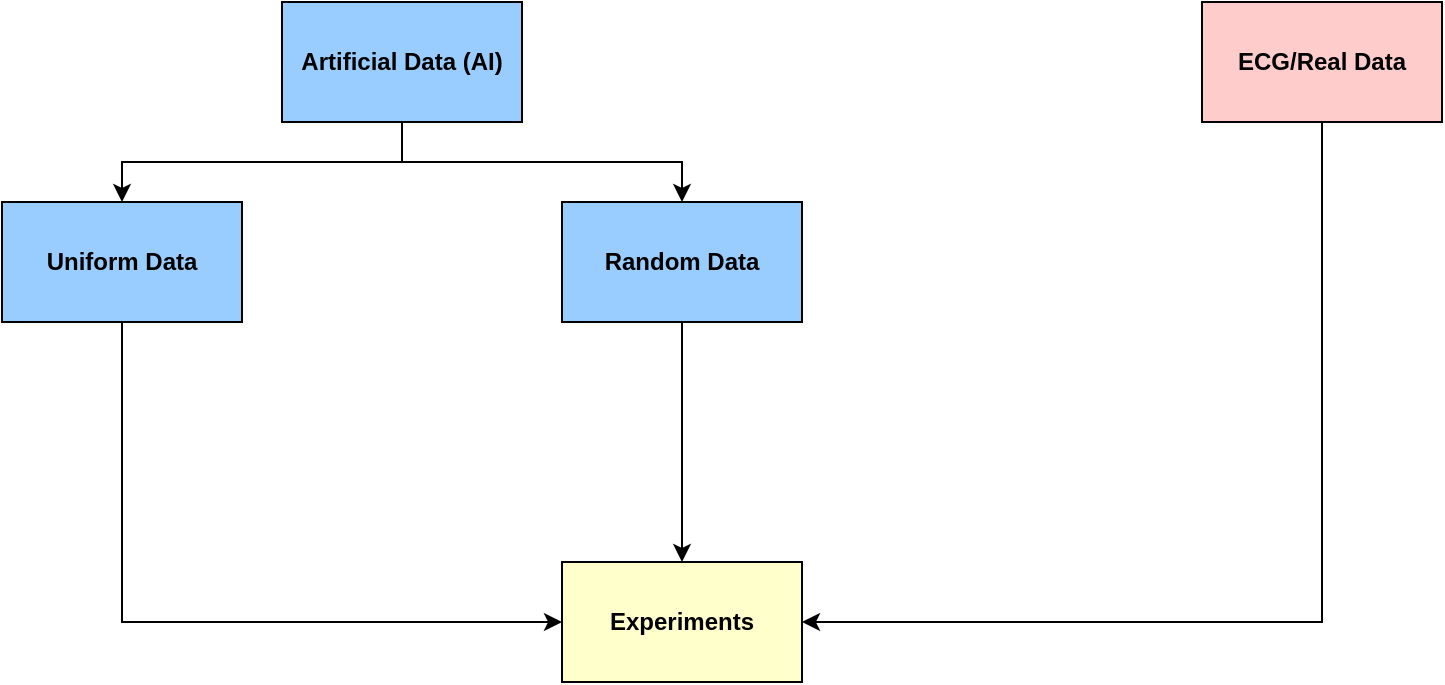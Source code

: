 <mxfile version="21.3.8" type="device">
  <diagram name="Seite-1" id="Xp8cTXImOdVrtvGnLiQm">
    <mxGraphModel dx="2501" dy="774" grid="1" gridSize="10" guides="1" tooltips="1" connect="1" arrows="1" fold="1" page="1" pageScale="1" pageWidth="827" pageHeight="1169" math="0" shadow="0">
      <root>
        <mxCell id="0" />
        <mxCell id="1" parent="0" />
        <mxCell id="5WLFrvUhtXnUvOnXGgW4-5" style="edgeStyle=orthogonalEdgeStyle;rounded=0;orthogonalLoop=1;jettySize=auto;html=1;exitX=0.5;exitY=1;exitDx=0;exitDy=0;entryX=0.5;entryY=0;entryDx=0;entryDy=0;" parent="1" source="5WLFrvUhtXnUvOnXGgW4-1" target="5WLFrvUhtXnUvOnXGgW4-3" edge="1">
          <mxGeometry relative="1" as="geometry" />
        </mxCell>
        <mxCell id="5WLFrvUhtXnUvOnXGgW4-6" style="edgeStyle=orthogonalEdgeStyle;rounded=0;orthogonalLoop=1;jettySize=auto;html=1;exitX=0.5;exitY=1;exitDx=0;exitDy=0;entryX=0.5;entryY=0;entryDx=0;entryDy=0;" parent="1" source="5WLFrvUhtXnUvOnXGgW4-1" target="5WLFrvUhtXnUvOnXGgW4-4" edge="1">
          <mxGeometry relative="1" as="geometry" />
        </mxCell>
        <mxCell id="5WLFrvUhtXnUvOnXGgW4-1" value="&lt;b&gt;Artificial Data (AI)&lt;br&gt;&lt;/b&gt;" style="rounded=0;whiteSpace=wrap;html=1;fillColor=#99CCFF;" parent="1" vertex="1">
          <mxGeometry x="-70" y="180" width="120" height="60" as="geometry" />
        </mxCell>
        <mxCell id="5WLFrvUhtXnUvOnXGgW4-10" style="edgeStyle=orthogonalEdgeStyle;rounded=0;orthogonalLoop=1;jettySize=auto;html=1;exitX=0.5;exitY=1;exitDx=0;exitDy=0;entryX=1;entryY=0.5;entryDx=0;entryDy=0;" parent="1" source="5WLFrvUhtXnUvOnXGgW4-2" target="5WLFrvUhtXnUvOnXGgW4-7" edge="1">
          <mxGeometry relative="1" as="geometry" />
        </mxCell>
        <mxCell id="5WLFrvUhtXnUvOnXGgW4-2" value="&lt;b&gt;ECG/Real Data &lt;br&gt;&lt;/b&gt;" style="rounded=0;whiteSpace=wrap;html=1;fillColor=#FFCCCC;" parent="1" vertex="1">
          <mxGeometry x="390" y="180" width="120" height="60" as="geometry" />
        </mxCell>
        <mxCell id="5WLFrvUhtXnUvOnXGgW4-9" style="edgeStyle=orthogonalEdgeStyle;rounded=0;orthogonalLoop=1;jettySize=auto;html=1;exitX=0.5;exitY=1;exitDx=0;exitDy=0;entryX=0;entryY=0.5;entryDx=0;entryDy=0;" parent="1" source="5WLFrvUhtXnUvOnXGgW4-3" target="5WLFrvUhtXnUvOnXGgW4-7" edge="1">
          <mxGeometry relative="1" as="geometry" />
        </mxCell>
        <mxCell id="5WLFrvUhtXnUvOnXGgW4-3" value="&lt;b&gt;Uniform Data&lt;/b&gt;" style="rounded=0;whiteSpace=wrap;html=1;fillColor=#99CCFF;" parent="1" vertex="1">
          <mxGeometry x="-210" y="280" width="120" height="60" as="geometry" />
        </mxCell>
        <mxCell id="5WLFrvUhtXnUvOnXGgW4-8" style="edgeStyle=orthogonalEdgeStyle;rounded=0;orthogonalLoop=1;jettySize=auto;html=1;exitX=0.5;exitY=1;exitDx=0;exitDy=0;entryX=0.5;entryY=0;entryDx=0;entryDy=0;" parent="1" source="5WLFrvUhtXnUvOnXGgW4-4" target="5WLFrvUhtXnUvOnXGgW4-7" edge="1">
          <mxGeometry relative="1" as="geometry" />
        </mxCell>
        <mxCell id="5WLFrvUhtXnUvOnXGgW4-4" value="&lt;b&gt;Random Data&lt;/b&gt;" style="rounded=0;whiteSpace=wrap;html=1;fillColor=#99CCFF;" parent="1" vertex="1">
          <mxGeometry x="70" y="280" width="120" height="60" as="geometry" />
        </mxCell>
        <mxCell id="5WLFrvUhtXnUvOnXGgW4-7" value="&lt;b&gt;Experiments&lt;/b&gt;" style="rounded=0;whiteSpace=wrap;html=1;fillColor=#FFFFCC;" parent="1" vertex="1">
          <mxGeometry x="70" y="460" width="120" height="60" as="geometry" />
        </mxCell>
      </root>
    </mxGraphModel>
  </diagram>
</mxfile>
